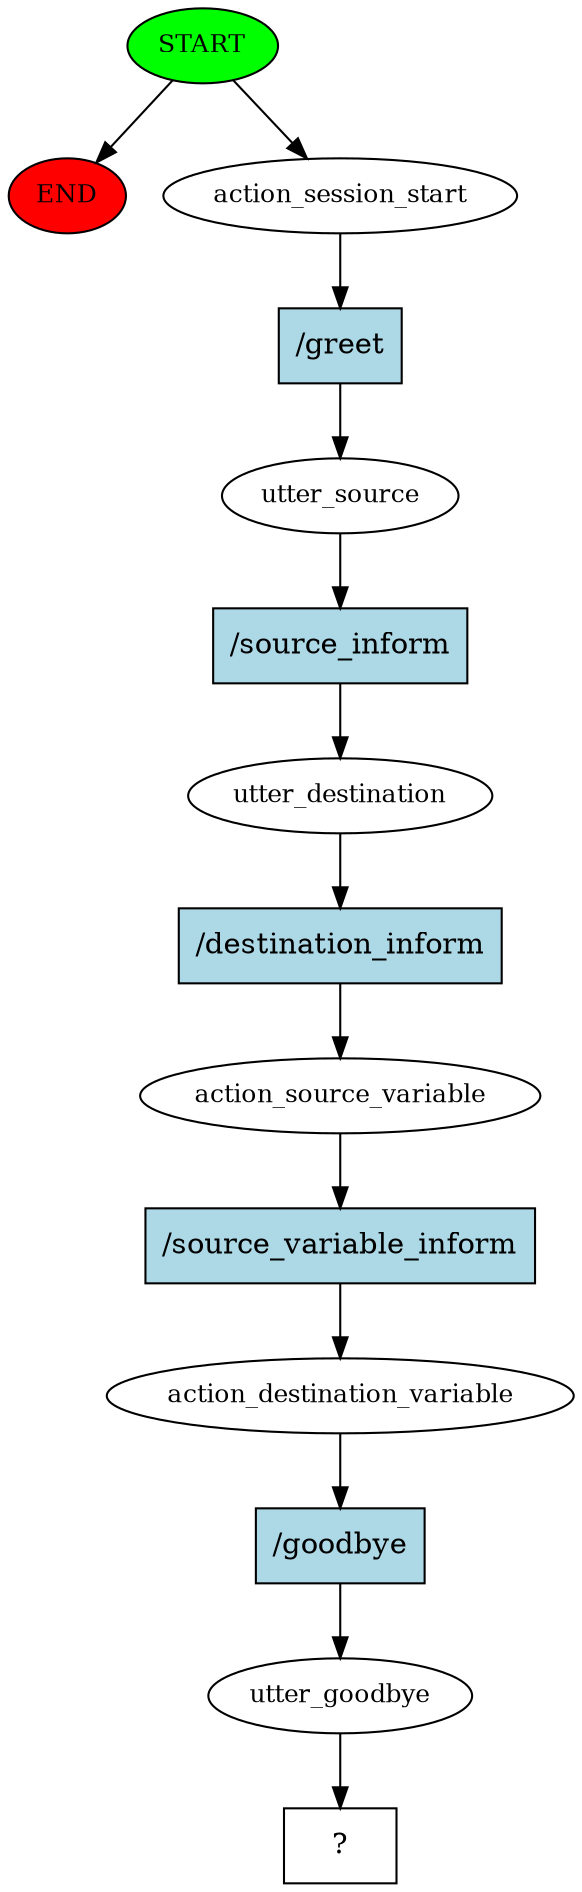 digraph  {
0 [class="start active", fillcolor=green, fontsize=12, label=START, style=filled];
"-1" [class=end, fillcolor=red, fontsize=12, label=END, style=filled];
1 [class=active, fontsize=12, label=action_session_start];
2 [class=active, fontsize=12, label=utter_source];
3 [class=active, fontsize=12, label=utter_destination];
4 [class=active, fontsize=12, label=action_source_variable];
5 [class=active, fontsize=12, label=action_destination_variable];
6 [class=active, fontsize=12, label=utter_goodbye];
7 [class="intent dashed active", label="  ?  ", shape=rect];
8 [class="intent active", fillcolor=lightblue, label="/greet", shape=rect, style=filled];
9 [class="intent active", fillcolor=lightblue, label="/source_inform", shape=rect, style=filled];
10 [class="intent active", fillcolor=lightblue, label="/destination_inform", shape=rect, style=filled];
11 [class="intent active", fillcolor=lightblue, label="/source_variable_inform", shape=rect, style=filled];
12 [class="intent active", fillcolor=lightblue, label="/goodbye", shape=rect, style=filled];
0 -> "-1"  [class="", key=NONE, label=""];
0 -> 1  [class=active, key=NONE, label=""];
1 -> 8  [class=active, key=0];
2 -> 9  [class=active, key=0];
3 -> 10  [class=active, key=0];
4 -> 11  [class=active, key=0];
5 -> 12  [class=active, key=0];
6 -> 7  [class=active, key=NONE, label=""];
8 -> 2  [class=active, key=0];
9 -> 3  [class=active, key=0];
10 -> 4  [class=active, key=0];
11 -> 5  [class=active, key=0];
12 -> 6  [class=active, key=0];
}
